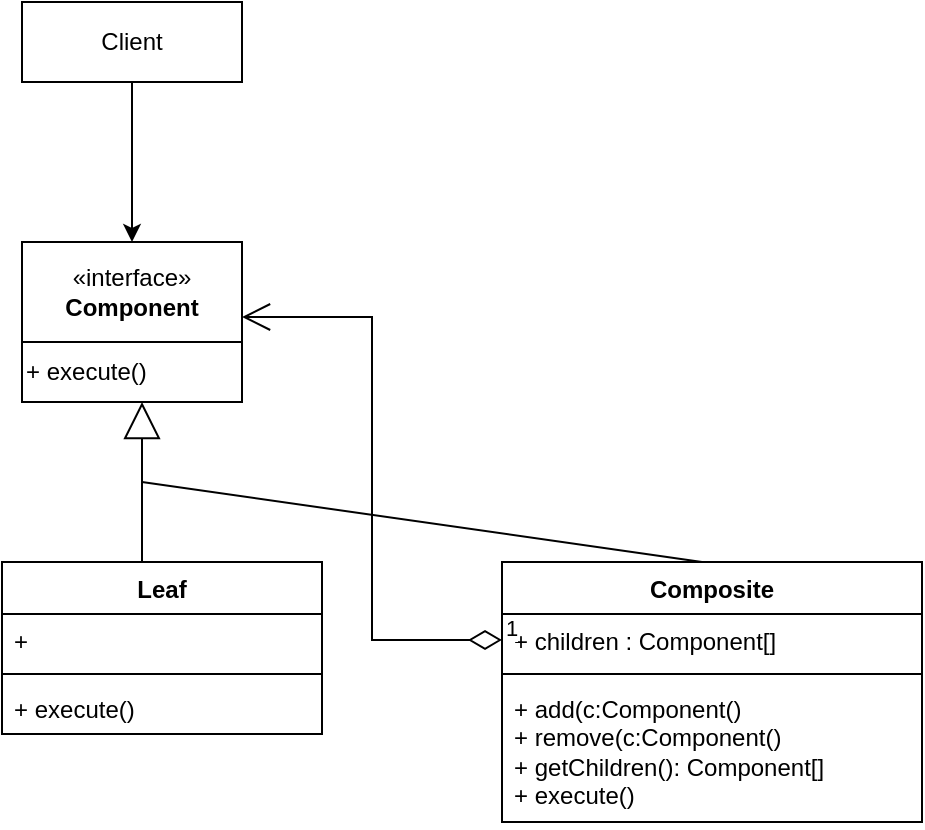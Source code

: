 <mxfile version="24.4.4" type="github">
  <diagram id="C5RBs43oDa-KdzZeNtuy" name="Page-1">
    <mxGraphModel dx="1434" dy="772" grid="1" gridSize="10" guides="1" tooltips="1" connect="1" arrows="1" fold="1" page="1" pageScale="1" pageWidth="827" pageHeight="1169" math="0" shadow="0">
      <root>
        <mxCell id="WIyWlLk6GJQsqaUBKTNV-0" />
        <mxCell id="WIyWlLk6GJQsqaUBKTNV-1" parent="WIyWlLk6GJQsqaUBKTNV-0" />
        <mxCell id="ugkiWy4A_dcpR8CHFcpf-13" style="edgeStyle=orthogonalEdgeStyle;rounded=0;orthogonalLoop=1;jettySize=auto;html=1;exitX=0.5;exitY=1;exitDx=0;exitDy=0;entryX=0.5;entryY=0;entryDx=0;entryDy=0;" edge="1" parent="WIyWlLk6GJQsqaUBKTNV-1" source="ugkiWy4A_dcpR8CHFcpf-0" target="ugkiWy4A_dcpR8CHFcpf-1">
          <mxGeometry relative="1" as="geometry" />
        </mxCell>
        <mxCell id="ugkiWy4A_dcpR8CHFcpf-0" value="Client" style="html=1;whiteSpace=wrap;" vertex="1" parent="WIyWlLk6GJQsqaUBKTNV-1">
          <mxGeometry x="200" y="80" width="110" height="40" as="geometry" />
        </mxCell>
        <mxCell id="ugkiWy4A_dcpR8CHFcpf-4" value="" style="group" vertex="1" connectable="0" parent="WIyWlLk6GJQsqaUBKTNV-1">
          <mxGeometry x="200" y="200" width="110" height="80" as="geometry" />
        </mxCell>
        <mxCell id="ugkiWy4A_dcpR8CHFcpf-1" value="«interface»&lt;br&gt;&lt;b&gt;Component&lt;/b&gt;" style="html=1;whiteSpace=wrap;" vertex="1" parent="ugkiWy4A_dcpR8CHFcpf-4">
          <mxGeometry width="110" height="50" as="geometry" />
        </mxCell>
        <mxCell id="ugkiWy4A_dcpR8CHFcpf-3" value="+ execute()" style="html=1;whiteSpace=wrap;align=left;" vertex="1" parent="ugkiWy4A_dcpR8CHFcpf-4">
          <mxGeometry y="50" width="110" height="30" as="geometry" />
        </mxCell>
        <mxCell id="ugkiWy4A_dcpR8CHFcpf-5" value="Leaf" style="swimlane;fontStyle=1;align=center;verticalAlign=top;childLayout=stackLayout;horizontal=1;startSize=26;horizontalStack=0;resizeParent=1;resizeParentMax=0;resizeLast=0;collapsible=1;marginBottom=0;whiteSpace=wrap;html=1;" vertex="1" parent="WIyWlLk6GJQsqaUBKTNV-1">
          <mxGeometry x="190" y="360" width="160" height="86" as="geometry" />
        </mxCell>
        <mxCell id="ugkiWy4A_dcpR8CHFcpf-18" value="" style="endArrow=block;endSize=16;endFill=0;html=1;rounded=0;" edge="1" parent="ugkiWy4A_dcpR8CHFcpf-5">
          <mxGeometry width="160" relative="1" as="geometry">
            <mxPoint x="70" as="sourcePoint" />
            <mxPoint x="70" y="-80" as="targetPoint" />
          </mxGeometry>
        </mxCell>
        <mxCell id="ugkiWy4A_dcpR8CHFcpf-6" value="+" style="text;strokeColor=none;fillColor=none;align=left;verticalAlign=top;spacingLeft=4;spacingRight=4;overflow=hidden;rotatable=0;points=[[0,0.5],[1,0.5]];portConstraint=eastwest;whiteSpace=wrap;html=1;" vertex="1" parent="ugkiWy4A_dcpR8CHFcpf-5">
          <mxGeometry y="26" width="160" height="26" as="geometry" />
        </mxCell>
        <mxCell id="ugkiWy4A_dcpR8CHFcpf-7" value="" style="line;strokeWidth=1;fillColor=none;align=left;verticalAlign=middle;spacingTop=-1;spacingLeft=3;spacingRight=3;rotatable=0;labelPosition=right;points=[];portConstraint=eastwest;strokeColor=inherit;" vertex="1" parent="ugkiWy4A_dcpR8CHFcpf-5">
          <mxGeometry y="52" width="160" height="8" as="geometry" />
        </mxCell>
        <mxCell id="ugkiWy4A_dcpR8CHFcpf-8" value="+ execute()" style="text;strokeColor=none;fillColor=none;align=left;verticalAlign=top;spacingLeft=4;spacingRight=4;overflow=hidden;rotatable=0;points=[[0,0.5],[1,0.5]];portConstraint=eastwest;whiteSpace=wrap;html=1;" vertex="1" parent="ugkiWy4A_dcpR8CHFcpf-5">
          <mxGeometry y="60" width="160" height="26" as="geometry" />
        </mxCell>
        <mxCell id="ugkiWy4A_dcpR8CHFcpf-9" value="Composite" style="swimlane;fontStyle=1;align=center;verticalAlign=top;childLayout=stackLayout;horizontal=1;startSize=26;horizontalStack=0;resizeParent=1;resizeParentMax=0;resizeLast=0;collapsible=1;marginBottom=0;whiteSpace=wrap;html=1;" vertex="1" parent="WIyWlLk6GJQsqaUBKTNV-1">
          <mxGeometry x="440" y="360" width="210" height="130" as="geometry" />
        </mxCell>
        <mxCell id="ugkiWy4A_dcpR8CHFcpf-10" value="+ children : Component[]" style="text;strokeColor=none;fillColor=none;align=left;verticalAlign=top;spacingLeft=4;spacingRight=4;overflow=hidden;rotatable=0;points=[[0,0.5],[1,0.5]];portConstraint=eastwest;whiteSpace=wrap;html=1;" vertex="1" parent="ugkiWy4A_dcpR8CHFcpf-9">
          <mxGeometry y="26" width="210" height="26" as="geometry" />
        </mxCell>
        <mxCell id="ugkiWy4A_dcpR8CHFcpf-11" value="" style="line;strokeWidth=1;fillColor=none;align=left;verticalAlign=middle;spacingTop=-1;spacingLeft=3;spacingRight=3;rotatable=0;labelPosition=right;points=[];portConstraint=eastwest;strokeColor=inherit;" vertex="1" parent="ugkiWy4A_dcpR8CHFcpf-9">
          <mxGeometry y="52" width="210" height="8" as="geometry" />
        </mxCell>
        <mxCell id="ugkiWy4A_dcpR8CHFcpf-12" value="+ add(c:Component()&lt;div&gt;+ remove(c:Component()&lt;br&gt;&lt;/div&gt;&lt;div&gt;+ getChildren(): Component[]&lt;br&gt;&lt;/div&gt;&lt;div&gt;+ execute()&lt;/div&gt;" style="text;strokeColor=none;fillColor=none;align=left;verticalAlign=top;spacingLeft=4;spacingRight=4;overflow=hidden;rotatable=0;points=[[0,0.5],[1,0.5]];portConstraint=eastwest;whiteSpace=wrap;html=1;" vertex="1" parent="ugkiWy4A_dcpR8CHFcpf-9">
          <mxGeometry y="60" width="210" height="70" as="geometry" />
        </mxCell>
        <mxCell id="ugkiWy4A_dcpR8CHFcpf-20" value="" style="endArrow=none;html=1;rounded=0;" edge="1" parent="WIyWlLk6GJQsqaUBKTNV-1">
          <mxGeometry width="50" height="50" relative="1" as="geometry">
            <mxPoint x="540" y="360" as="sourcePoint" />
            <mxPoint x="260" y="320" as="targetPoint" />
          </mxGeometry>
        </mxCell>
        <mxCell id="ugkiWy4A_dcpR8CHFcpf-24" value="1" style="endArrow=open;html=1;endSize=12;startArrow=diamondThin;startSize=14;startFill=0;edgeStyle=orthogonalEdgeStyle;align=left;verticalAlign=bottom;rounded=0;exitX=0;exitY=0.5;exitDx=0;exitDy=0;entryX=1;entryY=0.75;entryDx=0;entryDy=0;" edge="1" parent="WIyWlLk6GJQsqaUBKTNV-1" source="ugkiWy4A_dcpR8CHFcpf-10" target="ugkiWy4A_dcpR8CHFcpf-1">
          <mxGeometry x="-1" y="3" relative="1" as="geometry">
            <mxPoint x="160" y="560" as="sourcePoint" />
            <mxPoint x="310" y="670" as="targetPoint" />
          </mxGeometry>
        </mxCell>
      </root>
    </mxGraphModel>
  </diagram>
</mxfile>
